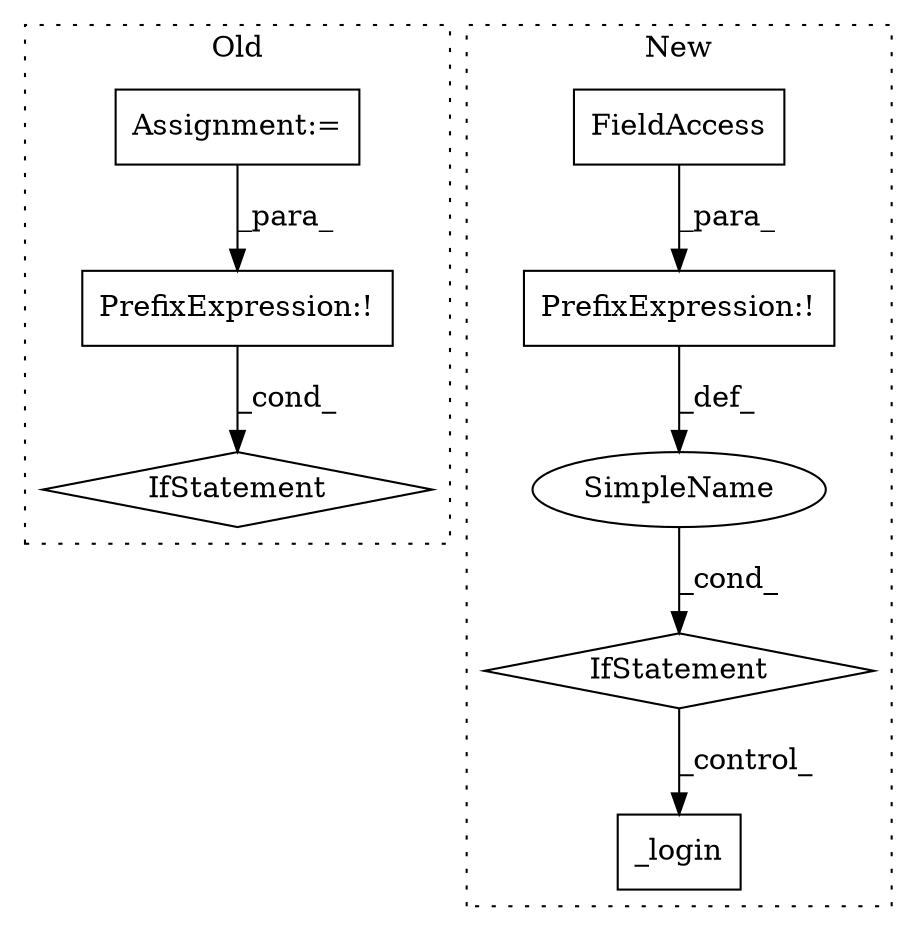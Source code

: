 digraph G {
subgraph cluster0 {
1 [label="IfStatement" a="25" s="2818,2829" l="4,2" shape="diamond"];
3 [label="PrefixExpression:!" a="38" s="2822" l="1" shape="box"];
8 [label="Assignment:=" a="7" s="2436" l="1" shape="box"];
label = "Old";
style="dotted";
}
subgraph cluster1 {
2 [label="_login" a="32" s="3351" l="8" shape="box"];
4 [label="IfStatement" a="25" s="3314,3331" l="4,2" shape="diamond"];
5 [label="PrefixExpression:!" a="38" s="3318" l="1" shape="box"];
6 [label="SimpleName" a="42" s="" l="" shape="ellipse"];
7 [label="FieldAccess" a="22" s="3319" l="12" shape="box"];
label = "New";
style="dotted";
}
3 -> 1 [label="_cond_"];
4 -> 2 [label="_control_"];
5 -> 6 [label="_def_"];
6 -> 4 [label="_cond_"];
7 -> 5 [label="_para_"];
8 -> 3 [label="_para_"];
}